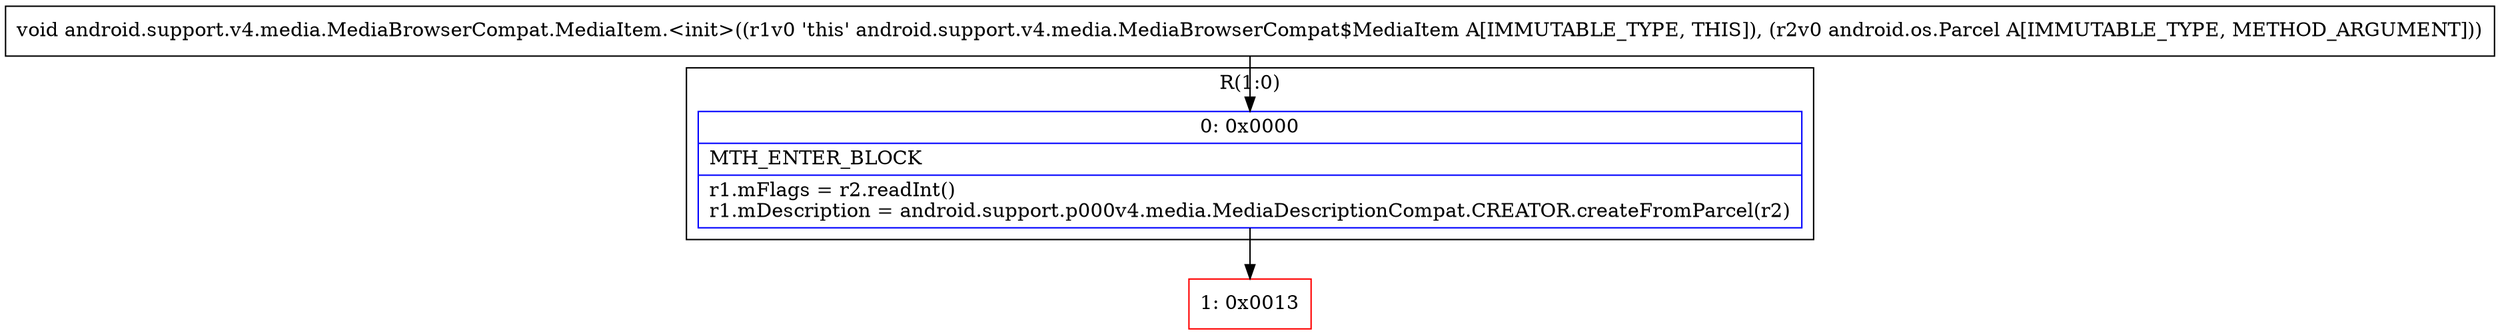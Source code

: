 digraph "CFG forandroid.support.v4.media.MediaBrowserCompat.MediaItem.\<init\>(Landroid\/os\/Parcel;)V" {
subgraph cluster_Region_325325478 {
label = "R(1:0)";
node [shape=record,color=blue];
Node_0 [shape=record,label="{0\:\ 0x0000|MTH_ENTER_BLOCK\l|r1.mFlags = r2.readInt()\lr1.mDescription = android.support.p000v4.media.MediaDescriptionCompat.CREATOR.createFromParcel(r2)\l}"];
}
Node_1 [shape=record,color=red,label="{1\:\ 0x0013}"];
MethodNode[shape=record,label="{void android.support.v4.media.MediaBrowserCompat.MediaItem.\<init\>((r1v0 'this' android.support.v4.media.MediaBrowserCompat$MediaItem A[IMMUTABLE_TYPE, THIS]), (r2v0 android.os.Parcel A[IMMUTABLE_TYPE, METHOD_ARGUMENT])) }"];
MethodNode -> Node_0;
Node_0 -> Node_1;
}

